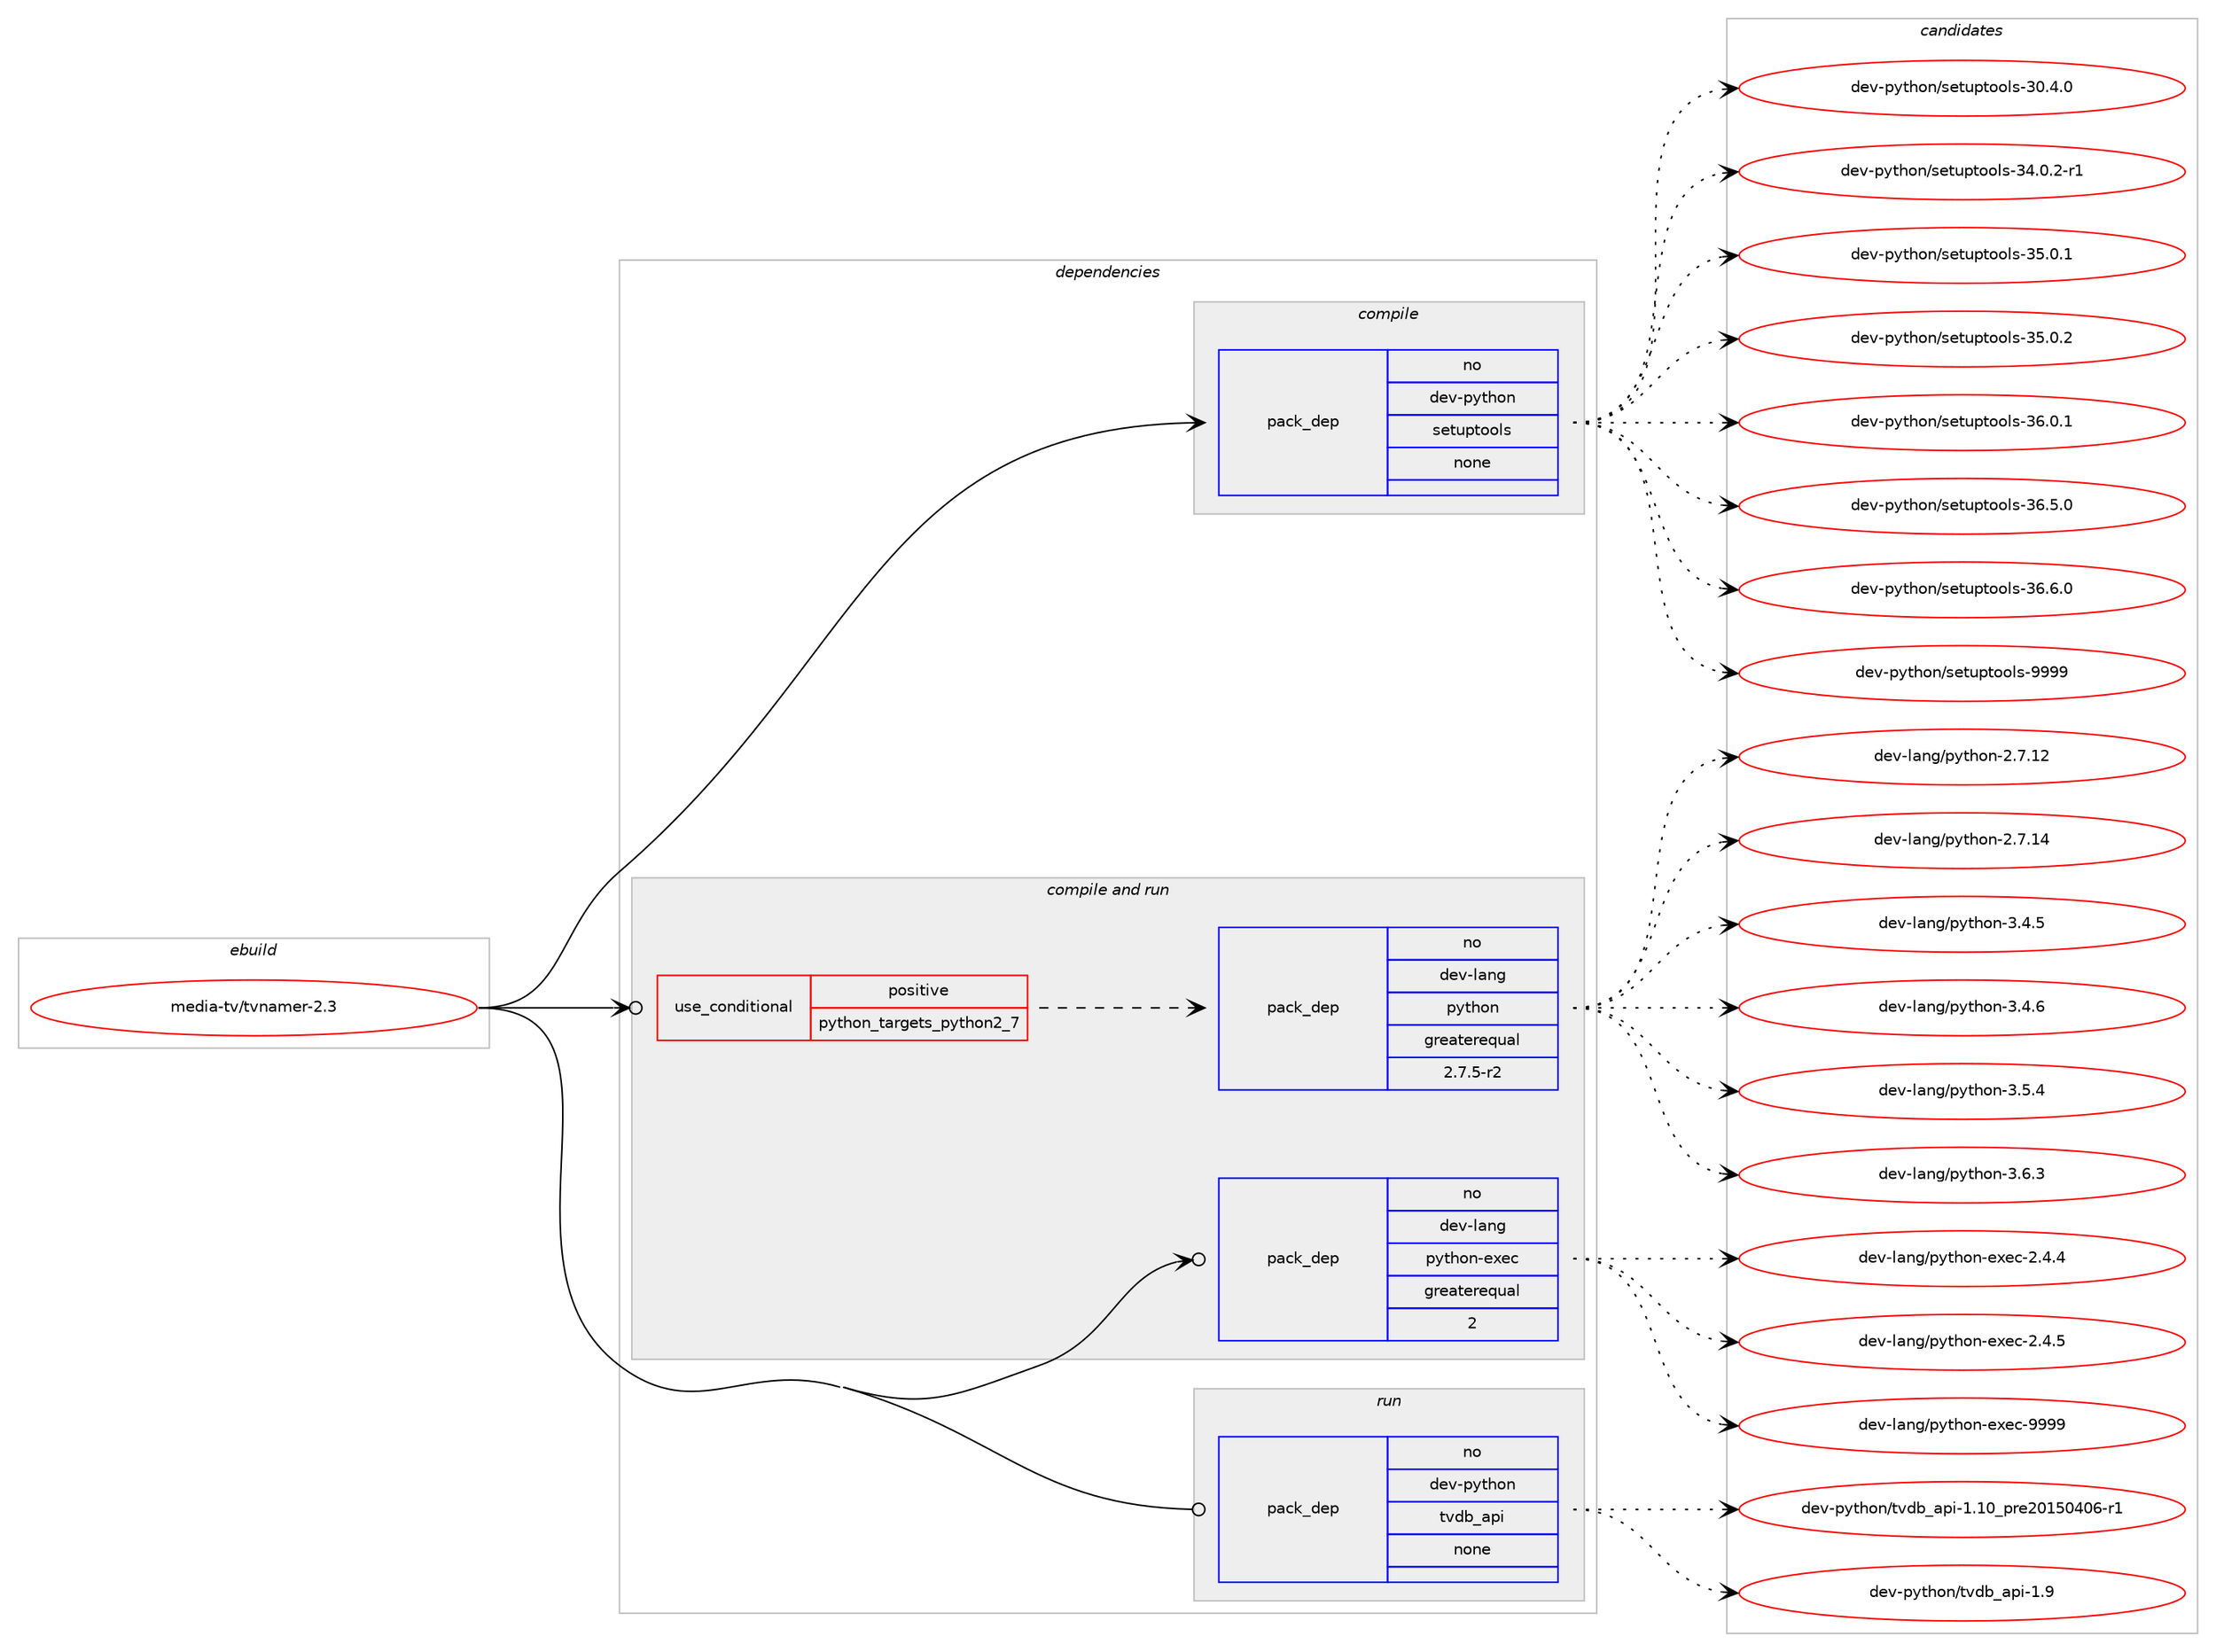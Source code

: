 digraph prolog {

# *************
# Graph options
# *************

newrank=true;
concentrate=true;
compound=true;
graph [rankdir=LR,fontname=Helvetica,fontsize=10,ranksep=1.5];#, ranksep=2.5, nodesep=0.2];
edge  [arrowhead=vee];
node  [fontname=Helvetica,fontsize=10];

# **********
# The ebuild
# **********

subgraph cluster_leftcol {
color=gray;
rank=same;
label=<<i>ebuild</i>>;
id [label="media-tv/tvnamer-2.3", color=red, width=4, href="../media-tv/tvnamer-2.3.svg"];
}

# ****************
# The dependencies
# ****************

subgraph cluster_midcol {
color=gray;
label=<<i>dependencies</i>>;
subgraph cluster_compile {
fillcolor="#eeeeee";
style=filled;
label=<<i>compile</i>>;
subgraph pack287397 {
dependency389127 [label=<<TABLE BORDER="0" CELLBORDER="1" CELLSPACING="0" CELLPADDING="4" WIDTH="220"><TR><TD ROWSPAN="6" CELLPADDING="30">pack_dep</TD></TR><TR><TD WIDTH="110">no</TD></TR><TR><TD>dev-python</TD></TR><TR><TD>setuptools</TD></TR><TR><TD>none</TD></TR><TR><TD></TD></TR></TABLE>>, shape=none, color=blue];
}
id:e -> dependency389127:w [weight=20,style="solid",arrowhead="vee"];
}
subgraph cluster_compileandrun {
fillcolor="#eeeeee";
style=filled;
label=<<i>compile and run</i>>;
subgraph cond95411 {
dependency389128 [label=<<TABLE BORDER="0" CELLBORDER="1" CELLSPACING="0" CELLPADDING="4"><TR><TD ROWSPAN="3" CELLPADDING="10">use_conditional</TD></TR><TR><TD>positive</TD></TR><TR><TD>python_targets_python2_7</TD></TR></TABLE>>, shape=none, color=red];
subgraph pack287398 {
dependency389129 [label=<<TABLE BORDER="0" CELLBORDER="1" CELLSPACING="0" CELLPADDING="4" WIDTH="220"><TR><TD ROWSPAN="6" CELLPADDING="30">pack_dep</TD></TR><TR><TD WIDTH="110">no</TD></TR><TR><TD>dev-lang</TD></TR><TR><TD>python</TD></TR><TR><TD>greaterequal</TD></TR><TR><TD>2.7.5-r2</TD></TR></TABLE>>, shape=none, color=blue];
}
dependency389128:e -> dependency389129:w [weight=20,style="dashed",arrowhead="vee"];
}
id:e -> dependency389128:w [weight=20,style="solid",arrowhead="odotvee"];
subgraph pack287399 {
dependency389130 [label=<<TABLE BORDER="0" CELLBORDER="1" CELLSPACING="0" CELLPADDING="4" WIDTH="220"><TR><TD ROWSPAN="6" CELLPADDING="30">pack_dep</TD></TR><TR><TD WIDTH="110">no</TD></TR><TR><TD>dev-lang</TD></TR><TR><TD>python-exec</TD></TR><TR><TD>greaterequal</TD></TR><TR><TD>2</TD></TR></TABLE>>, shape=none, color=blue];
}
id:e -> dependency389130:w [weight=20,style="solid",arrowhead="odotvee"];
}
subgraph cluster_run {
fillcolor="#eeeeee";
style=filled;
label=<<i>run</i>>;
subgraph pack287400 {
dependency389131 [label=<<TABLE BORDER="0" CELLBORDER="1" CELLSPACING="0" CELLPADDING="4" WIDTH="220"><TR><TD ROWSPAN="6" CELLPADDING="30">pack_dep</TD></TR><TR><TD WIDTH="110">no</TD></TR><TR><TD>dev-python</TD></TR><TR><TD>tvdb_api</TD></TR><TR><TD>none</TD></TR><TR><TD></TD></TR></TABLE>>, shape=none, color=blue];
}
id:e -> dependency389131:w [weight=20,style="solid",arrowhead="odot"];
}
}

# **************
# The candidates
# **************

subgraph cluster_choices {
rank=same;
color=gray;
label=<<i>candidates</i>>;

subgraph choice287397 {
color=black;
nodesep=1;
choice100101118451121211161041111104711510111611711211611111110811545514846524648 [label="dev-python/setuptools-30.4.0", color=red, width=4,href="../dev-python/setuptools-30.4.0.svg"];
choice1001011184511212111610411111047115101116117112116111111108115455152464846504511449 [label="dev-python/setuptools-34.0.2-r1", color=red, width=4,href="../dev-python/setuptools-34.0.2-r1.svg"];
choice100101118451121211161041111104711510111611711211611111110811545515346484649 [label="dev-python/setuptools-35.0.1", color=red, width=4,href="../dev-python/setuptools-35.0.1.svg"];
choice100101118451121211161041111104711510111611711211611111110811545515346484650 [label="dev-python/setuptools-35.0.2", color=red, width=4,href="../dev-python/setuptools-35.0.2.svg"];
choice100101118451121211161041111104711510111611711211611111110811545515446484649 [label="dev-python/setuptools-36.0.1", color=red, width=4,href="../dev-python/setuptools-36.0.1.svg"];
choice100101118451121211161041111104711510111611711211611111110811545515446534648 [label="dev-python/setuptools-36.5.0", color=red, width=4,href="../dev-python/setuptools-36.5.0.svg"];
choice100101118451121211161041111104711510111611711211611111110811545515446544648 [label="dev-python/setuptools-36.6.0", color=red, width=4,href="../dev-python/setuptools-36.6.0.svg"];
choice10010111845112121116104111110471151011161171121161111111081154557575757 [label="dev-python/setuptools-9999", color=red, width=4,href="../dev-python/setuptools-9999.svg"];
dependency389127:e -> choice100101118451121211161041111104711510111611711211611111110811545514846524648:w [style=dotted,weight="100"];
dependency389127:e -> choice1001011184511212111610411111047115101116117112116111111108115455152464846504511449:w [style=dotted,weight="100"];
dependency389127:e -> choice100101118451121211161041111104711510111611711211611111110811545515346484649:w [style=dotted,weight="100"];
dependency389127:e -> choice100101118451121211161041111104711510111611711211611111110811545515346484650:w [style=dotted,weight="100"];
dependency389127:e -> choice100101118451121211161041111104711510111611711211611111110811545515446484649:w [style=dotted,weight="100"];
dependency389127:e -> choice100101118451121211161041111104711510111611711211611111110811545515446534648:w [style=dotted,weight="100"];
dependency389127:e -> choice100101118451121211161041111104711510111611711211611111110811545515446544648:w [style=dotted,weight="100"];
dependency389127:e -> choice10010111845112121116104111110471151011161171121161111111081154557575757:w [style=dotted,weight="100"];
}
subgraph choice287398 {
color=black;
nodesep=1;
choice10010111845108971101034711212111610411111045504655464950 [label="dev-lang/python-2.7.12", color=red, width=4,href="../dev-lang/python-2.7.12.svg"];
choice10010111845108971101034711212111610411111045504655464952 [label="dev-lang/python-2.7.14", color=red, width=4,href="../dev-lang/python-2.7.14.svg"];
choice100101118451089711010347112121116104111110455146524653 [label="dev-lang/python-3.4.5", color=red, width=4,href="../dev-lang/python-3.4.5.svg"];
choice100101118451089711010347112121116104111110455146524654 [label="dev-lang/python-3.4.6", color=red, width=4,href="../dev-lang/python-3.4.6.svg"];
choice100101118451089711010347112121116104111110455146534652 [label="dev-lang/python-3.5.4", color=red, width=4,href="../dev-lang/python-3.5.4.svg"];
choice100101118451089711010347112121116104111110455146544651 [label="dev-lang/python-3.6.3", color=red, width=4,href="../dev-lang/python-3.6.3.svg"];
dependency389129:e -> choice10010111845108971101034711212111610411111045504655464950:w [style=dotted,weight="100"];
dependency389129:e -> choice10010111845108971101034711212111610411111045504655464952:w [style=dotted,weight="100"];
dependency389129:e -> choice100101118451089711010347112121116104111110455146524653:w [style=dotted,weight="100"];
dependency389129:e -> choice100101118451089711010347112121116104111110455146524654:w [style=dotted,weight="100"];
dependency389129:e -> choice100101118451089711010347112121116104111110455146534652:w [style=dotted,weight="100"];
dependency389129:e -> choice100101118451089711010347112121116104111110455146544651:w [style=dotted,weight="100"];
}
subgraph choice287399 {
color=black;
nodesep=1;
choice1001011184510897110103471121211161041111104510112010199455046524652 [label="dev-lang/python-exec-2.4.4", color=red, width=4,href="../dev-lang/python-exec-2.4.4.svg"];
choice1001011184510897110103471121211161041111104510112010199455046524653 [label="dev-lang/python-exec-2.4.5", color=red, width=4,href="../dev-lang/python-exec-2.4.5.svg"];
choice10010111845108971101034711212111610411111045101120101994557575757 [label="dev-lang/python-exec-9999", color=red, width=4,href="../dev-lang/python-exec-9999.svg"];
dependency389130:e -> choice1001011184510897110103471121211161041111104510112010199455046524652:w [style=dotted,weight="100"];
dependency389130:e -> choice1001011184510897110103471121211161041111104510112010199455046524653:w [style=dotted,weight="100"];
dependency389130:e -> choice10010111845108971101034711212111610411111045101120101994557575757:w [style=dotted,weight="100"];
}
subgraph choice287400 {
color=black;
nodesep=1;
choice100101118451121211161041111104711611810098959711210545494649489511211410150484953485248544511449 [label="dev-python/tvdb_api-1.10_pre20150406-r1", color=red, width=4,href="../dev-python/tvdb_api-1.10_pre20150406-r1.svg"];
choice100101118451121211161041111104711611810098959711210545494657 [label="dev-python/tvdb_api-1.9", color=red, width=4,href="../dev-python/tvdb_api-1.9.svg"];
dependency389131:e -> choice100101118451121211161041111104711611810098959711210545494649489511211410150484953485248544511449:w [style=dotted,weight="100"];
dependency389131:e -> choice100101118451121211161041111104711611810098959711210545494657:w [style=dotted,weight="100"];
}
}

}
